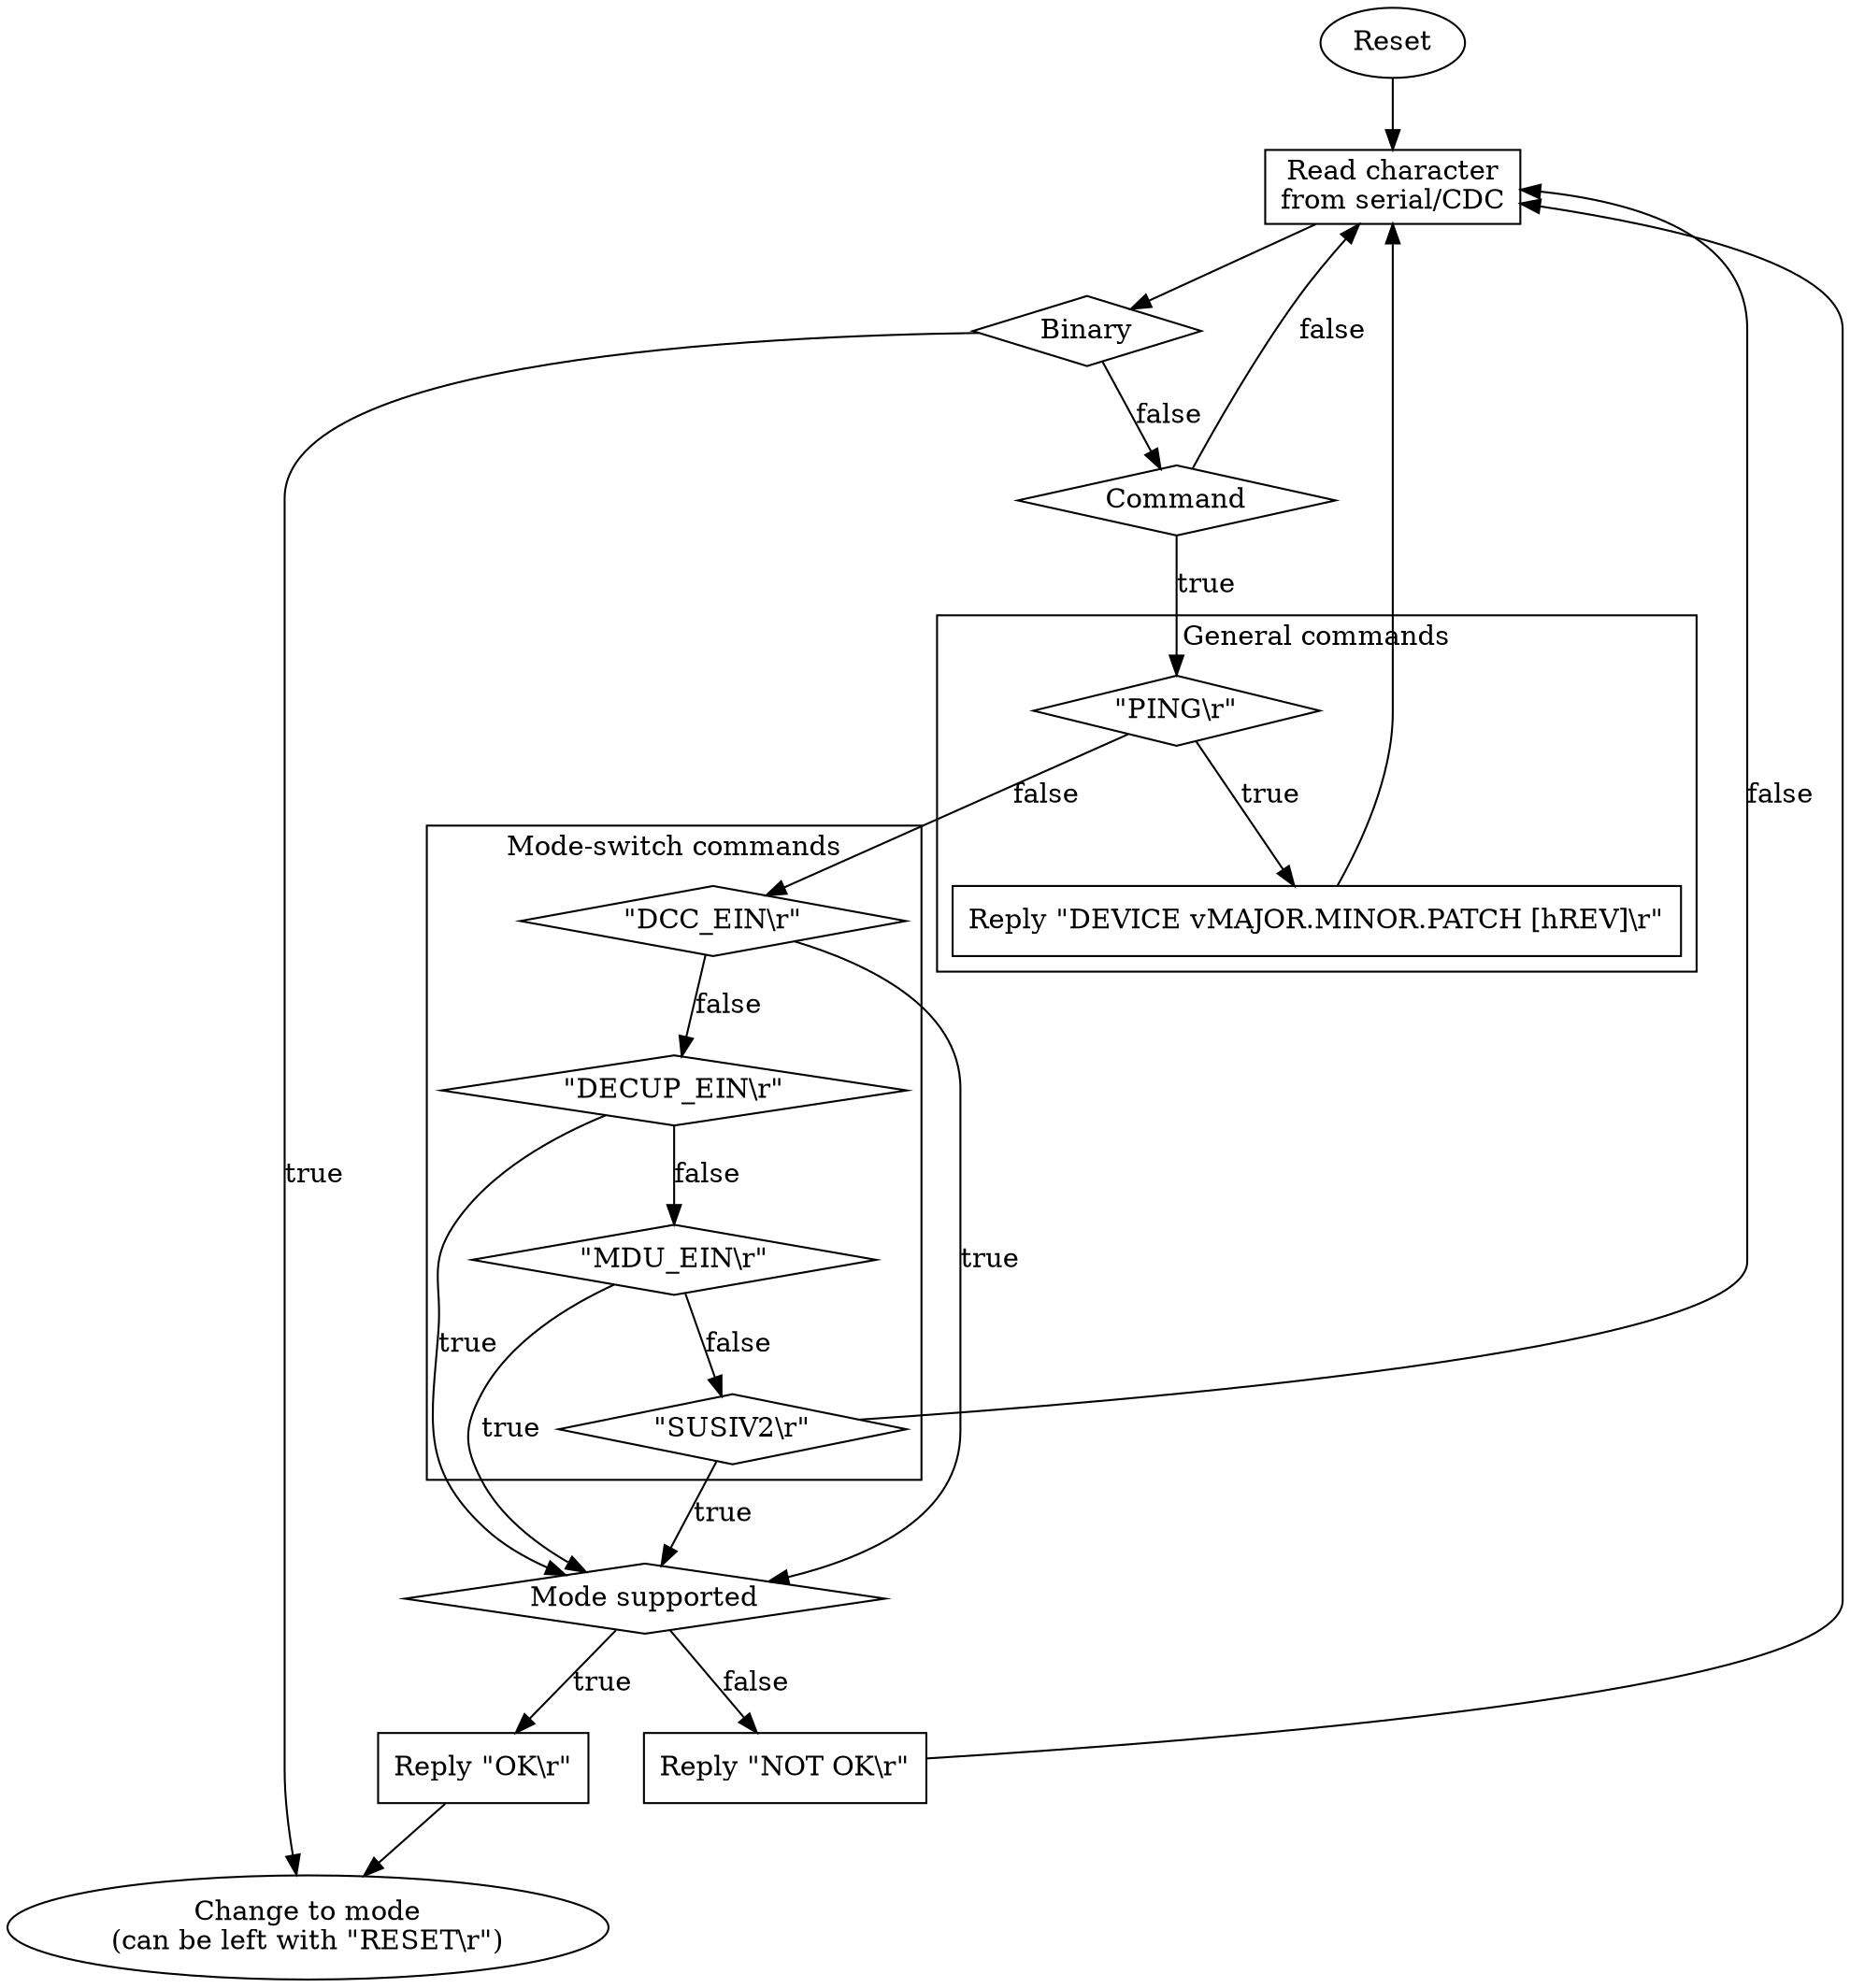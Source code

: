 digraph {
  newrank=true;

  reset->getc;
  reset[label="Reset"];

  getc[shape=rect, label="Read character\nfrom serial/CDC"];
  getc->binary;

  binary[shape=diamond, label="Binary"];
  binary->change_mode[label="true"];
  binary->command[label="false"];

  command[shape=diamond, label="Command"];
  command->ping[label="true"];
  command->getc[label="false"];

  subgraph cluster_general_commands {
    label="General commands";
    ping[shape=diamond, label="\"PING\\r\""];
    execute_ping[shape=rect, label="Reply \"DEVICE vMAJOR.MINOR.PATCH [hREV]\\r\""];
    ping->execute_ping[label="true"];
  }

  execute_ping->getc;

  subgraph cluster_mode_commands {
    label="Mode-switch commands";
    dcc_ein[shape=diamond, label="\"DCC_EIN\\r\""];
    ping->dcc_ein[label="false"];
    decup_ein[shape=diamond, label="\"DECUP_EIN\\r\""];
    dcc_ein->decup_ein[label="false"];
    mdu_ein[shape=diamond, label="\"MDU_EIN\\r\""];
    decup_ein->mdu_ein[label="false"];
    susiv2[shape=diamond, label="\"SUSIV2\\r\""];
    mdu_ein->susiv2[label="false"];
  }

  susiv2->getc[label="false"];

  mode_supported[shape=diamond, label="Mode supported"];
  dcc_ein->mode_supported[label="true"];
  decup_ein->mode_supported[label="true"];
  mdu_ein->mode_supported[label="true"];
  susiv2->mode_supported[label="true"];

  mode_supported->reply_ok[label="true"];
  mode_supported->reply_not_ok[label="false"];

  change_mode[label="Change to mode\n(can be left with \"RESET\\r\")"];
  reply_ok[shape=rect, label="Reply \"OK\\r\""];
  reply_ok->change_mode;

  reply_not_ok[shape=rect, label="Reply \"NOT OK\\r\""];
  reply_not_ok->getc;
}
